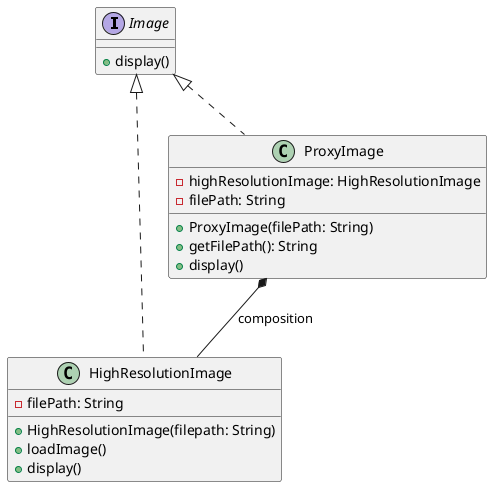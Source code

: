 @startuml

interface Image {
    +display()
}

class HighResolutionImage implements Image {
    -filePath: String
    +HighResolutionImage(filepath: String)
    +loadImage()
    +display()
}

class ProxyImage implements Image {
    -highResolutionImage: HighResolutionImage
    -filePath: String
    +ProxyImage(filePath: String)
    +getFilePath(): String
    +display()
}


ProxyImage *-- HighResolutionImage : "composition"

@enduml
